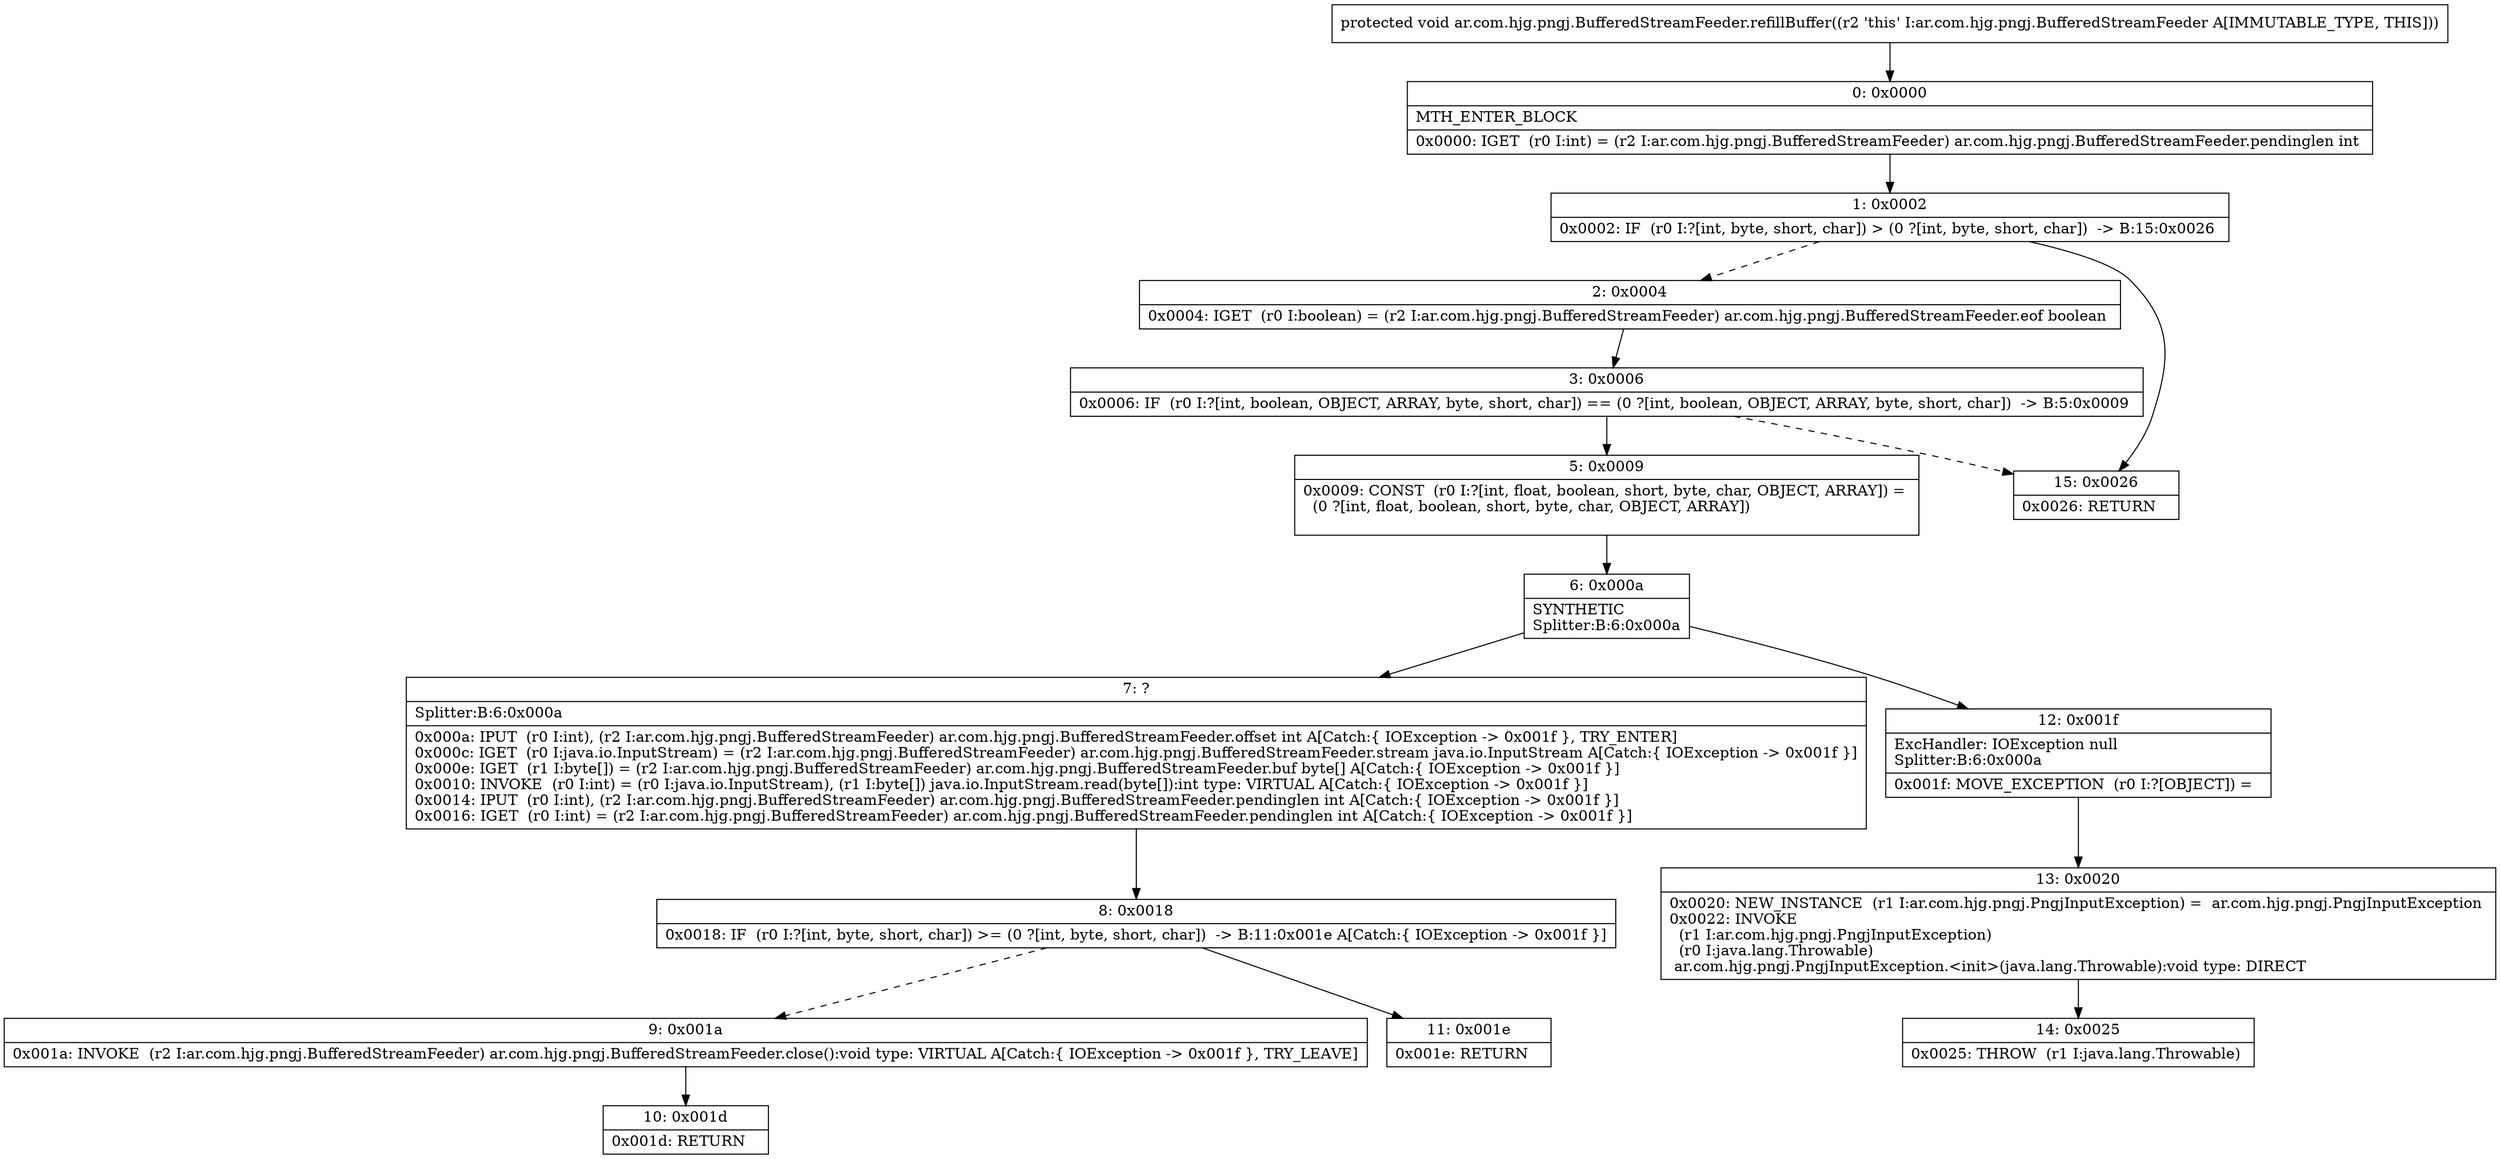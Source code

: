 digraph "CFG forar.com.hjg.pngj.BufferedStreamFeeder.refillBuffer()V" {
Node_0 [shape=record,label="{0\:\ 0x0000|MTH_ENTER_BLOCK\l|0x0000: IGET  (r0 I:int) = (r2 I:ar.com.hjg.pngj.BufferedStreamFeeder) ar.com.hjg.pngj.BufferedStreamFeeder.pendinglen int \l}"];
Node_1 [shape=record,label="{1\:\ 0x0002|0x0002: IF  (r0 I:?[int, byte, short, char]) \> (0 ?[int, byte, short, char])  \-\> B:15:0x0026 \l}"];
Node_2 [shape=record,label="{2\:\ 0x0004|0x0004: IGET  (r0 I:boolean) = (r2 I:ar.com.hjg.pngj.BufferedStreamFeeder) ar.com.hjg.pngj.BufferedStreamFeeder.eof boolean \l}"];
Node_3 [shape=record,label="{3\:\ 0x0006|0x0006: IF  (r0 I:?[int, boolean, OBJECT, ARRAY, byte, short, char]) == (0 ?[int, boolean, OBJECT, ARRAY, byte, short, char])  \-\> B:5:0x0009 \l}"];
Node_5 [shape=record,label="{5\:\ 0x0009|0x0009: CONST  (r0 I:?[int, float, boolean, short, byte, char, OBJECT, ARRAY]) = \l  (0 ?[int, float, boolean, short, byte, char, OBJECT, ARRAY])\l \l}"];
Node_6 [shape=record,label="{6\:\ 0x000a|SYNTHETIC\lSplitter:B:6:0x000a\l}"];
Node_7 [shape=record,label="{7\:\ ?|Splitter:B:6:0x000a\l|0x000a: IPUT  (r0 I:int), (r2 I:ar.com.hjg.pngj.BufferedStreamFeeder) ar.com.hjg.pngj.BufferedStreamFeeder.offset int A[Catch:\{ IOException \-\> 0x001f \}, TRY_ENTER]\l0x000c: IGET  (r0 I:java.io.InputStream) = (r2 I:ar.com.hjg.pngj.BufferedStreamFeeder) ar.com.hjg.pngj.BufferedStreamFeeder.stream java.io.InputStream A[Catch:\{ IOException \-\> 0x001f \}]\l0x000e: IGET  (r1 I:byte[]) = (r2 I:ar.com.hjg.pngj.BufferedStreamFeeder) ar.com.hjg.pngj.BufferedStreamFeeder.buf byte[] A[Catch:\{ IOException \-\> 0x001f \}]\l0x0010: INVOKE  (r0 I:int) = (r0 I:java.io.InputStream), (r1 I:byte[]) java.io.InputStream.read(byte[]):int type: VIRTUAL A[Catch:\{ IOException \-\> 0x001f \}]\l0x0014: IPUT  (r0 I:int), (r2 I:ar.com.hjg.pngj.BufferedStreamFeeder) ar.com.hjg.pngj.BufferedStreamFeeder.pendinglen int A[Catch:\{ IOException \-\> 0x001f \}]\l0x0016: IGET  (r0 I:int) = (r2 I:ar.com.hjg.pngj.BufferedStreamFeeder) ar.com.hjg.pngj.BufferedStreamFeeder.pendinglen int A[Catch:\{ IOException \-\> 0x001f \}]\l}"];
Node_8 [shape=record,label="{8\:\ 0x0018|0x0018: IF  (r0 I:?[int, byte, short, char]) \>= (0 ?[int, byte, short, char])  \-\> B:11:0x001e A[Catch:\{ IOException \-\> 0x001f \}]\l}"];
Node_9 [shape=record,label="{9\:\ 0x001a|0x001a: INVOKE  (r2 I:ar.com.hjg.pngj.BufferedStreamFeeder) ar.com.hjg.pngj.BufferedStreamFeeder.close():void type: VIRTUAL A[Catch:\{ IOException \-\> 0x001f \}, TRY_LEAVE]\l}"];
Node_10 [shape=record,label="{10\:\ 0x001d|0x001d: RETURN   \l}"];
Node_11 [shape=record,label="{11\:\ 0x001e|0x001e: RETURN   \l}"];
Node_12 [shape=record,label="{12\:\ 0x001f|ExcHandler: IOException null\lSplitter:B:6:0x000a\l|0x001f: MOVE_EXCEPTION  (r0 I:?[OBJECT]) =  \l}"];
Node_13 [shape=record,label="{13\:\ 0x0020|0x0020: NEW_INSTANCE  (r1 I:ar.com.hjg.pngj.PngjInputException) =  ar.com.hjg.pngj.PngjInputException \l0x0022: INVOKE  \l  (r1 I:ar.com.hjg.pngj.PngjInputException)\l  (r0 I:java.lang.Throwable)\l ar.com.hjg.pngj.PngjInputException.\<init\>(java.lang.Throwable):void type: DIRECT \l}"];
Node_14 [shape=record,label="{14\:\ 0x0025|0x0025: THROW  (r1 I:java.lang.Throwable) \l}"];
Node_15 [shape=record,label="{15\:\ 0x0026|0x0026: RETURN   \l}"];
MethodNode[shape=record,label="{protected void ar.com.hjg.pngj.BufferedStreamFeeder.refillBuffer((r2 'this' I:ar.com.hjg.pngj.BufferedStreamFeeder A[IMMUTABLE_TYPE, THIS])) }"];
MethodNode -> Node_0;
Node_0 -> Node_1;
Node_1 -> Node_2[style=dashed];
Node_1 -> Node_15;
Node_2 -> Node_3;
Node_3 -> Node_5;
Node_3 -> Node_15[style=dashed];
Node_5 -> Node_6;
Node_6 -> Node_7;
Node_6 -> Node_12;
Node_7 -> Node_8;
Node_8 -> Node_9[style=dashed];
Node_8 -> Node_11;
Node_9 -> Node_10;
Node_12 -> Node_13;
Node_13 -> Node_14;
}

